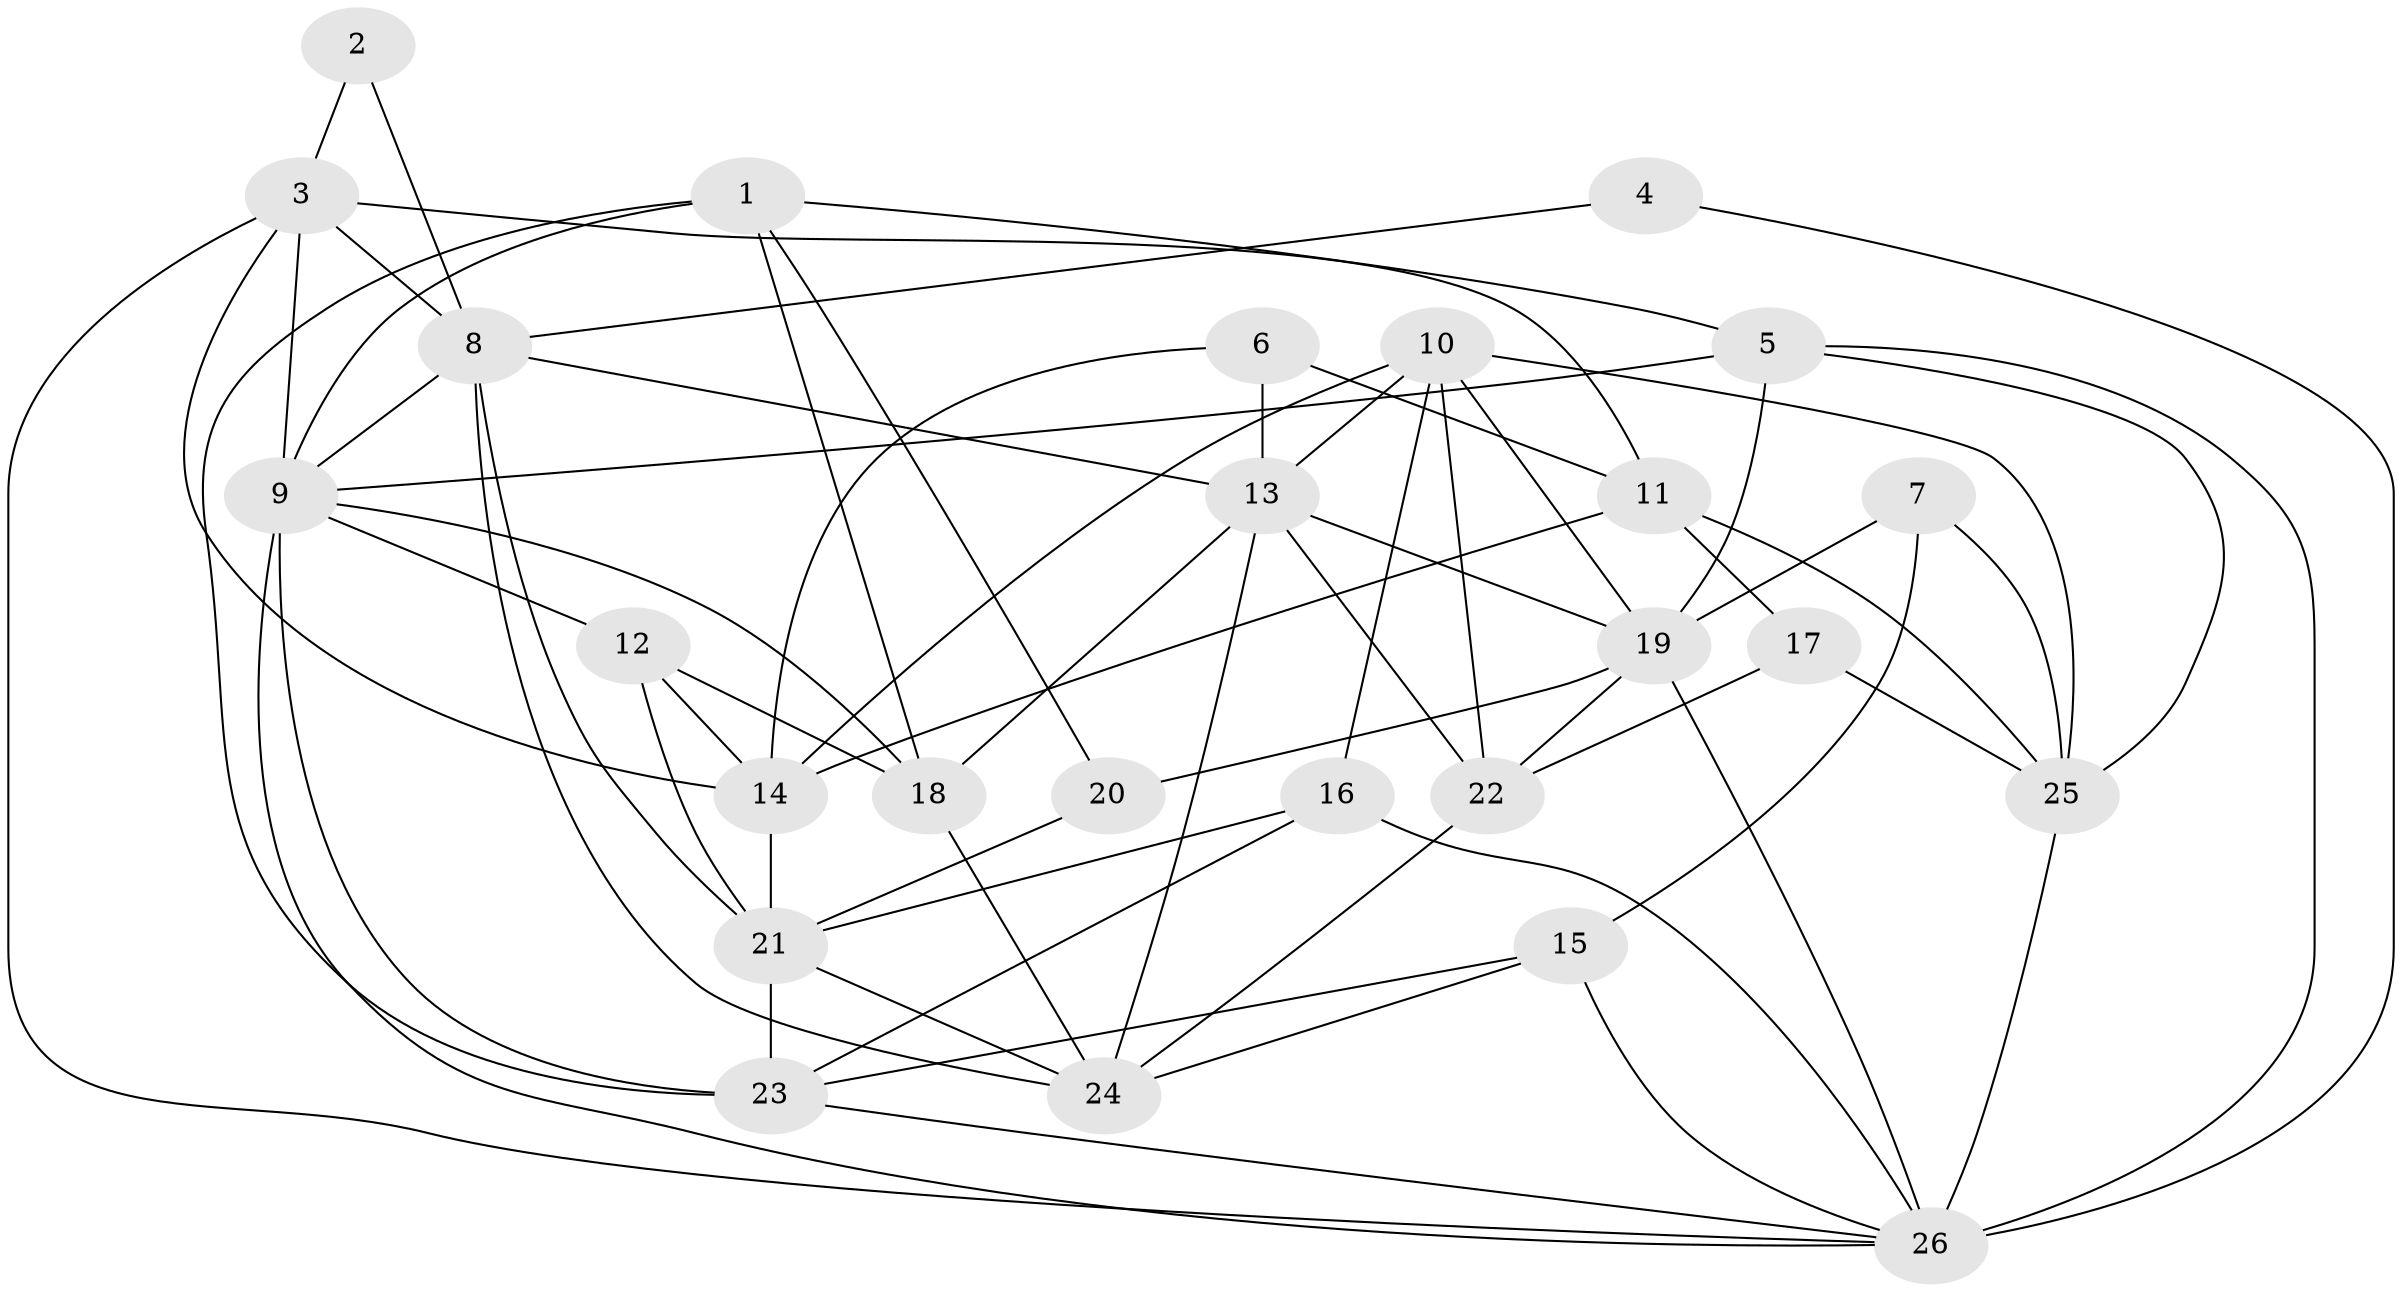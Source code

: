 // original degree distribution, {4: 0.32, 2: 0.16, 3: 0.2, 5: 0.18, 6: 0.1, 7: 0.02, 8: 0.02}
// Generated by graph-tools (version 1.1) at 2025/37/03/04/25 23:37:15]
// undirected, 26 vertices, 67 edges
graph export_dot {
  node [color=gray90,style=filled];
  1;
  2;
  3;
  4;
  5;
  6;
  7;
  8;
  9;
  10;
  11;
  12;
  13;
  14;
  15;
  16;
  17;
  18;
  19;
  20;
  21;
  22;
  23;
  24;
  25;
  26;
  1 -- 5 [weight=1.0];
  1 -- 9 [weight=1.0];
  1 -- 18 [weight=1.0];
  1 -- 20 [weight=1.0];
  1 -- 23 [weight=1.0];
  2 -- 3 [weight=1.0];
  2 -- 8 [weight=1.0];
  3 -- 8 [weight=1.0];
  3 -- 9 [weight=1.0];
  3 -- 11 [weight=1.0];
  3 -- 14 [weight=1.0];
  3 -- 26 [weight=1.0];
  4 -- 8 [weight=2.0];
  4 -- 26 [weight=2.0];
  5 -- 9 [weight=1.0];
  5 -- 19 [weight=1.0];
  5 -- 25 [weight=1.0];
  5 -- 26 [weight=1.0];
  6 -- 11 [weight=1.0];
  6 -- 13 [weight=2.0];
  6 -- 14 [weight=1.0];
  7 -- 15 [weight=1.0];
  7 -- 19 [weight=1.0];
  7 -- 25 [weight=1.0];
  8 -- 9 [weight=1.0];
  8 -- 13 [weight=1.0];
  8 -- 21 [weight=1.0];
  8 -- 24 [weight=1.0];
  9 -- 12 [weight=1.0];
  9 -- 18 [weight=1.0];
  9 -- 23 [weight=2.0];
  9 -- 26 [weight=1.0];
  10 -- 13 [weight=1.0];
  10 -- 14 [weight=1.0];
  10 -- 16 [weight=1.0];
  10 -- 19 [weight=1.0];
  10 -- 22 [weight=1.0];
  10 -- 25 [weight=1.0];
  11 -- 14 [weight=1.0];
  11 -- 17 [weight=1.0];
  11 -- 25 [weight=2.0];
  12 -- 14 [weight=1.0];
  12 -- 18 [weight=2.0];
  12 -- 21 [weight=1.0];
  13 -- 18 [weight=1.0];
  13 -- 19 [weight=1.0];
  13 -- 22 [weight=1.0];
  13 -- 24 [weight=1.0];
  14 -- 21 [weight=2.0];
  15 -- 23 [weight=1.0];
  15 -- 24 [weight=1.0];
  15 -- 26 [weight=1.0];
  16 -- 21 [weight=1.0];
  16 -- 23 [weight=1.0];
  16 -- 26 [weight=1.0];
  17 -- 22 [weight=1.0];
  17 -- 25 [weight=1.0];
  18 -- 24 [weight=1.0];
  19 -- 20 [weight=1.0];
  19 -- 22 [weight=1.0];
  19 -- 26 [weight=1.0];
  20 -- 21 [weight=1.0];
  21 -- 23 [weight=1.0];
  21 -- 24 [weight=1.0];
  22 -- 24 [weight=1.0];
  23 -- 26 [weight=1.0];
  25 -- 26 [weight=1.0];
}
